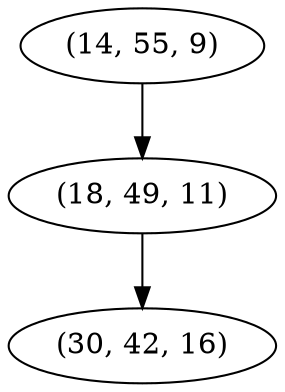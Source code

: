 digraph tree {
    "(14, 55, 9)";
    "(18, 49, 11)";
    "(30, 42, 16)";
    "(14, 55, 9)" -> "(18, 49, 11)";
    "(18, 49, 11)" -> "(30, 42, 16)";
}
